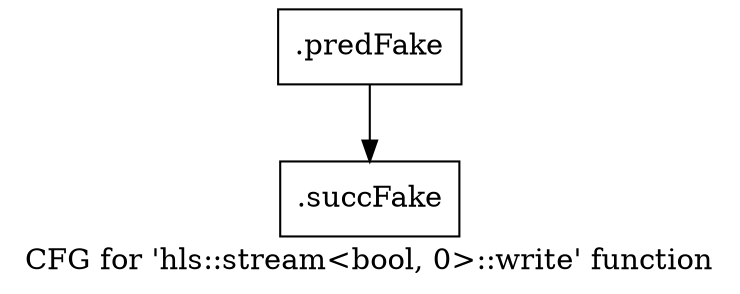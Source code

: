 digraph "CFG for 'hls::stream\<bool, 0\>::write' function" {
	label="CFG for 'hls::stream\<bool, 0\>::write' function";

	Node0x57cec10 [shape=record,filename="",linenumber="",label="{.predFake}"];
	Node0x57cec10 -> Node0x6110050[ callList="" memoryops="" filename="/mnt/xilinx/Vitis_HLS/2021.2/include/hls_stream_thread_unsafe.h" execusionnum="8"];
	Node0x6110050 [shape=record,filename="/mnt/xilinx/Vitis_HLS/2021.2/include/hls_stream_thread_unsafe.h",linenumber="378",label="{.succFake}"];
}
